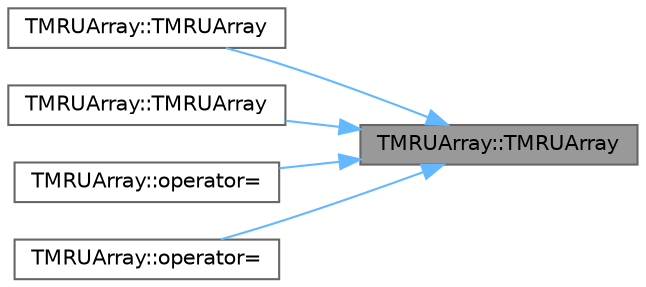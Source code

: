 digraph "TMRUArray::TMRUArray"
{
 // INTERACTIVE_SVG=YES
 // LATEX_PDF_SIZE
  bgcolor="transparent";
  edge [fontname=Helvetica,fontsize=10,labelfontname=Helvetica,labelfontsize=10];
  node [fontname=Helvetica,fontsize=10,shape=box,height=0.2,width=0.4];
  rankdir="RL";
  Node1 [id="Node000001",label="TMRUArray::TMRUArray",height=0.2,width=0.4,color="gray40", fillcolor="grey60", style="filled", fontcolor="black",tooltip="Constructor."];
  Node1 -> Node2 [id="edge1_Node000001_Node000002",dir="back",color="steelblue1",style="solid",tooltip=" "];
  Node2 [id="Node000002",label="TMRUArray::TMRUArray",height=0.2,width=0.4,color="grey40", fillcolor="white", style="filled",URL="$d3/dd6/classTMRUArray.html#a85d9fd98d81d33fb832aab5fb433a9ef",tooltip=" "];
  Node1 -> Node3 [id="edge2_Node000001_Node000003",dir="back",color="steelblue1",style="solid",tooltip=" "];
  Node3 [id="Node000003",label="TMRUArray::TMRUArray",height=0.2,width=0.4,color="grey40", fillcolor="white", style="filled",URL="$d3/dd6/classTMRUArray.html#a41e8eaca61f30c270c4fff5280b83257",tooltip=" "];
  Node1 -> Node4 [id="edge3_Node000001_Node000004",dir="back",color="steelblue1",style="solid",tooltip=" "];
  Node4 [id="Node000004",label="TMRUArray::operator=",height=0.2,width=0.4,color="grey40", fillcolor="white", style="filled",URL="$d3/dd6/classTMRUArray.html#a0a90eb7f6d4674d7305dece71dedd8d5",tooltip=" "];
  Node1 -> Node5 [id="edge4_Node000001_Node000005",dir="back",color="steelblue1",style="solid",tooltip=" "];
  Node5 [id="Node000005",label="TMRUArray::operator=",height=0.2,width=0.4,color="grey40", fillcolor="white", style="filled",URL="$d3/dd6/classTMRUArray.html#abc703d9a1e64e17bb66e6bc5b2024bbb",tooltip=" "];
}
